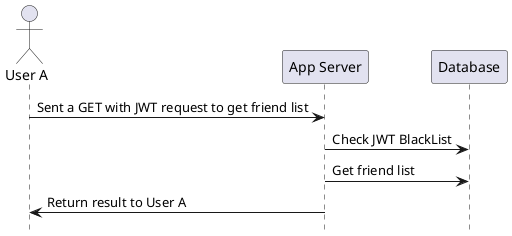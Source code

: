 @startuml
hide footbox

actor "User A"

"User A" -> "App Server": Sent a GET with JWT request to get friend list
"App Server" -> "Database": Check JWT BlackList
"App Server" -> "Database": Get friend list
"App Server" -> "User A": Return result to User A

@enduml